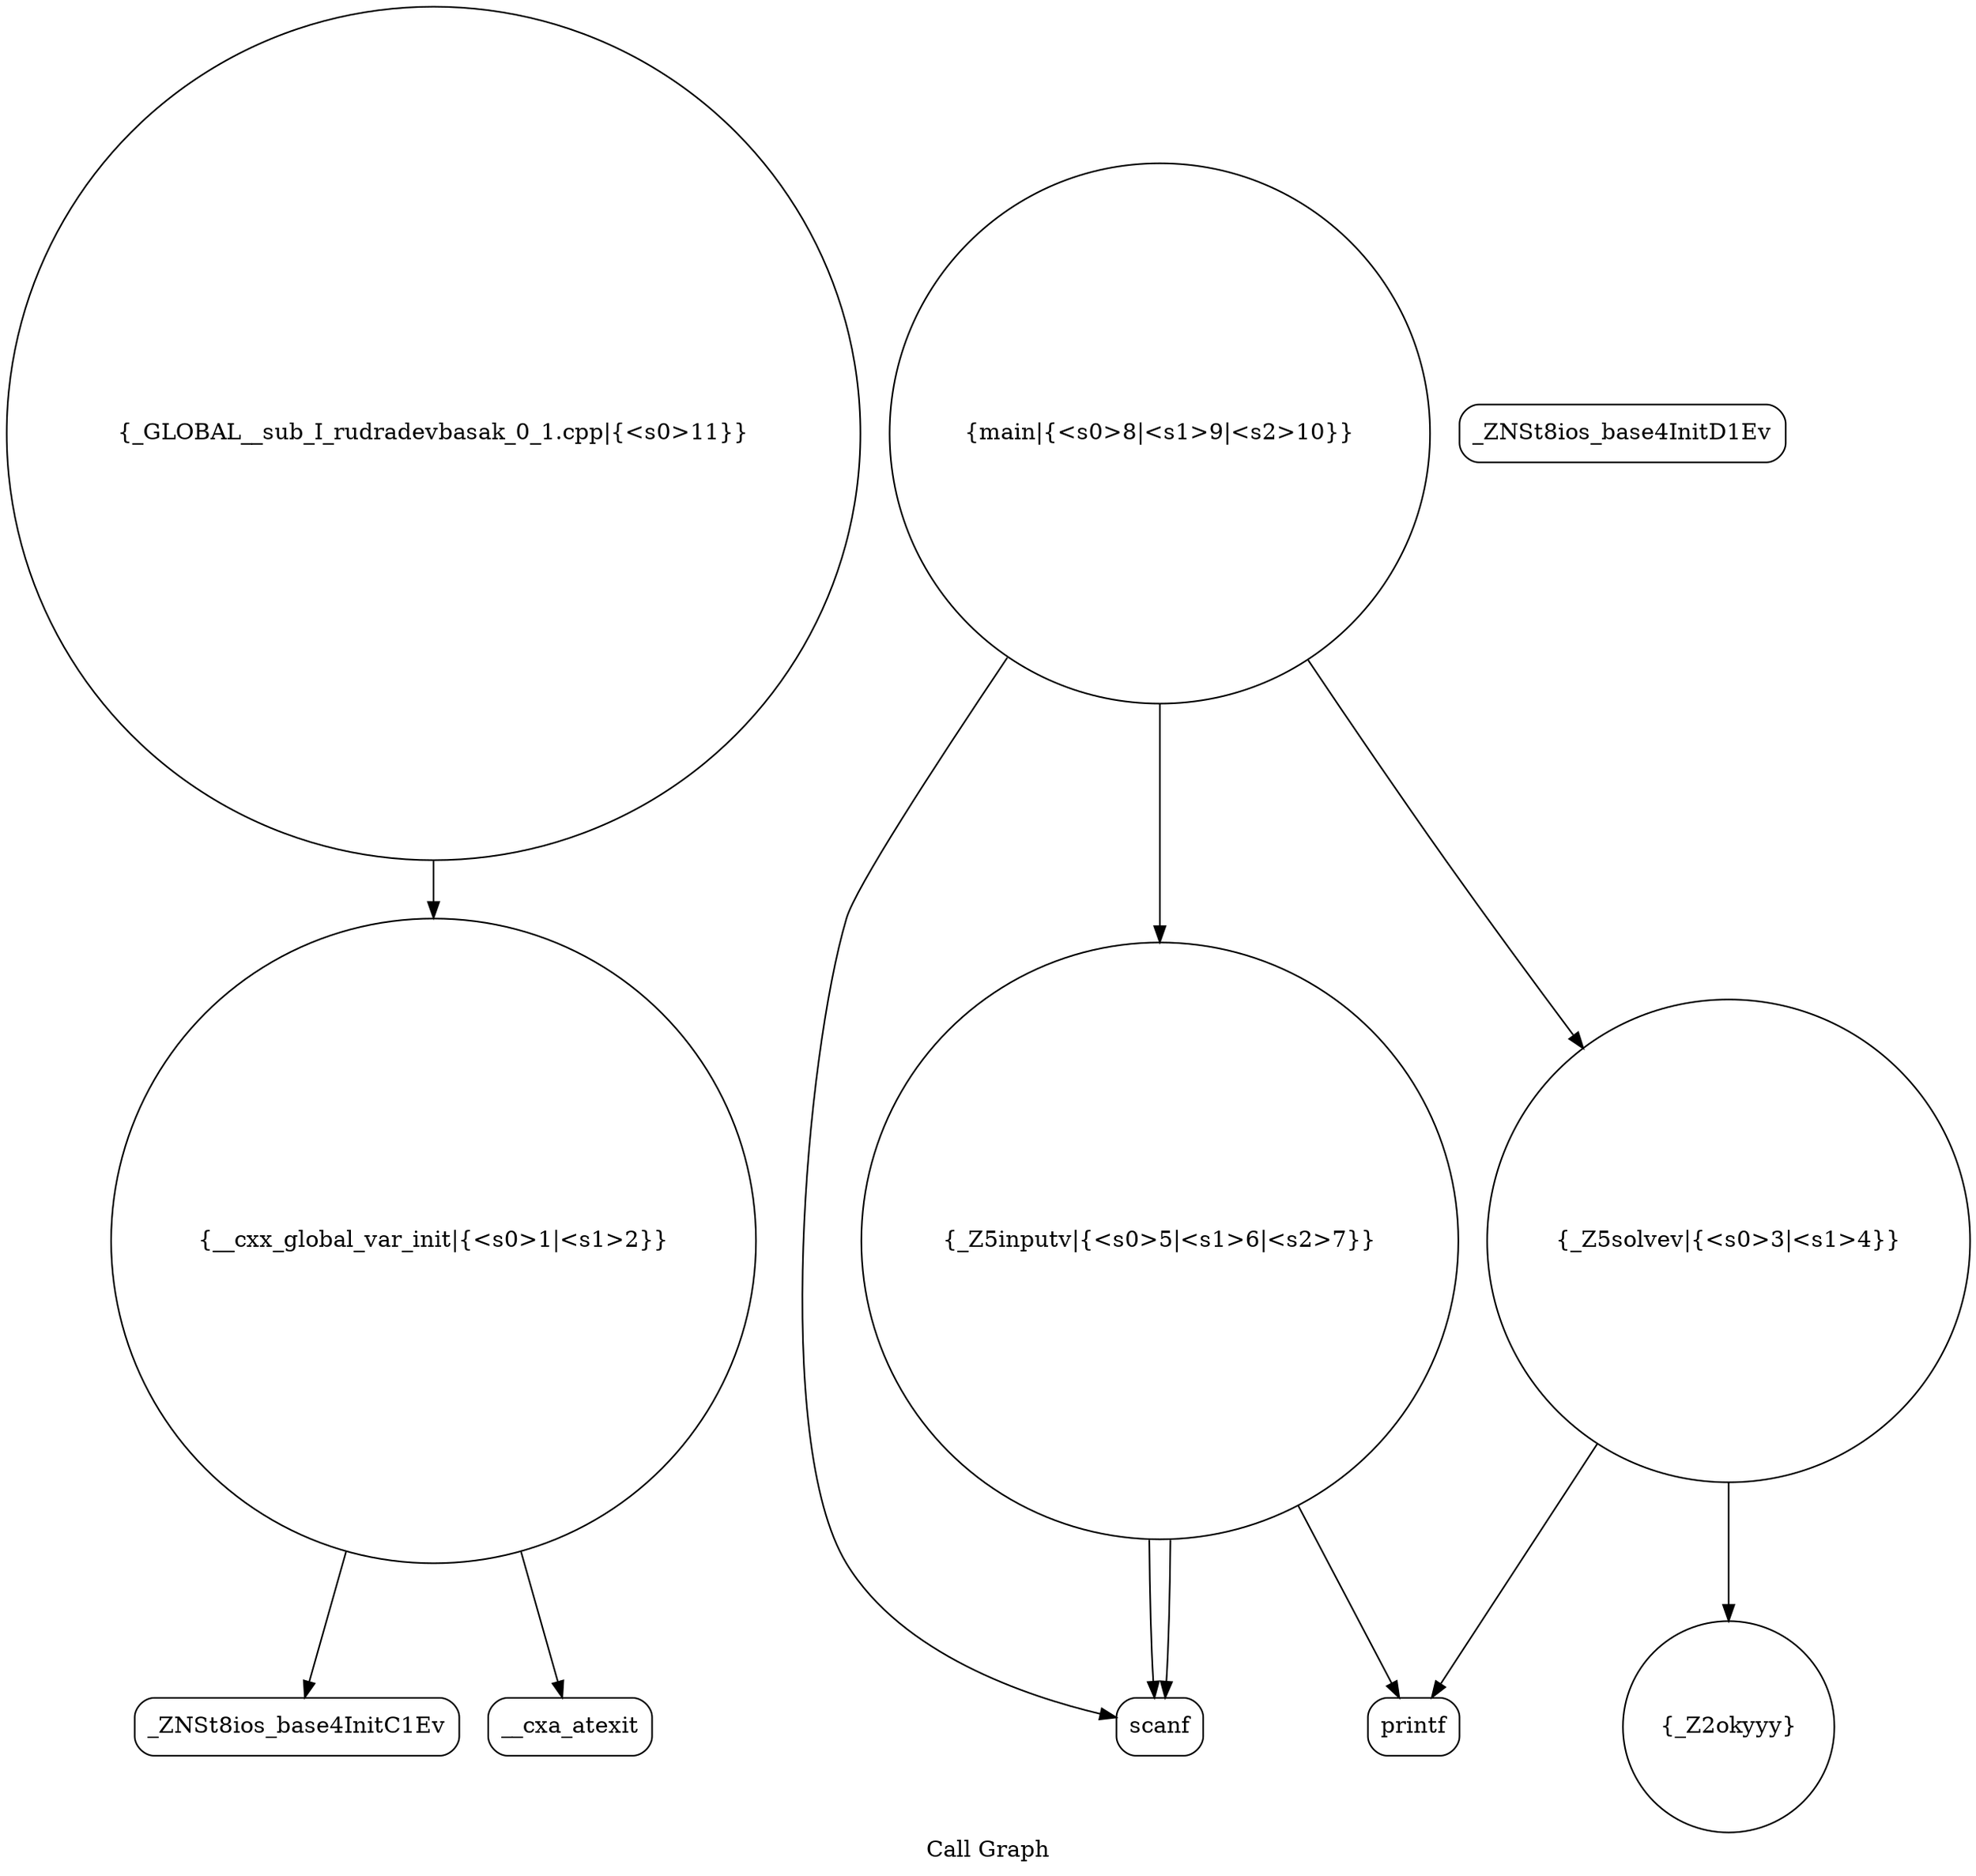 digraph "Call Graph" {
	label="Call Graph";

	Node0x55981bb0c450 [shape=record,shape=circle,label="{__cxx_global_var_init|{<s0>1|<s1>2}}"];
	Node0x55981bb0c450:s0 -> Node0x55981bb0c8e0[color=black];
	Node0x55981bb0c450:s1 -> Node0x55981bb0c9e0[color=black];
	Node0x55981bb0cbe0 [shape=record,shape=circle,label="{_Z5inputv|{<s0>5|<s1>6|<s2>7}}"];
	Node0x55981bb0cbe0:s0 -> Node0x55981bb0cc60[color=black];
	Node0x55981bb0cbe0:s1 -> Node0x55981bb0cc60[color=black];
	Node0x55981bb0cbe0:s2 -> Node0x55981bb0cb60[color=black];
	Node0x55981bb0c960 [shape=record,shape=Mrecord,label="{_ZNSt8ios_base4InitD1Ev}"];
	Node0x55981bb0cce0 [shape=record,shape=circle,label="{main|{<s0>8|<s1>9|<s2>10}}"];
	Node0x55981bb0cce0:s0 -> Node0x55981bb0cc60[color=black];
	Node0x55981bb0cce0:s1 -> Node0x55981bb0cbe0[color=black];
	Node0x55981bb0cce0:s2 -> Node0x55981bb0cae0[color=black];
	Node0x55981bb0ca60 [shape=record,shape=circle,label="{_Z2okyyy}"];
	Node0x55981bb0cb60 [shape=record,shape=Mrecord,label="{printf}"];
	Node0x55981bb0c8e0 [shape=record,shape=Mrecord,label="{_ZNSt8ios_base4InitC1Ev}"];
	Node0x55981bb0cc60 [shape=record,shape=Mrecord,label="{scanf}"];
	Node0x55981bb0c9e0 [shape=record,shape=Mrecord,label="{__cxa_atexit}"];
	Node0x55981bb0cd60 [shape=record,shape=circle,label="{_GLOBAL__sub_I_rudradevbasak_0_1.cpp|{<s0>11}}"];
	Node0x55981bb0cd60:s0 -> Node0x55981bb0c450[color=black];
	Node0x55981bb0cae0 [shape=record,shape=circle,label="{_Z5solvev|{<s0>3|<s1>4}}"];
	Node0x55981bb0cae0:s0 -> Node0x55981bb0ca60[color=black];
	Node0x55981bb0cae0:s1 -> Node0x55981bb0cb60[color=black];
}

